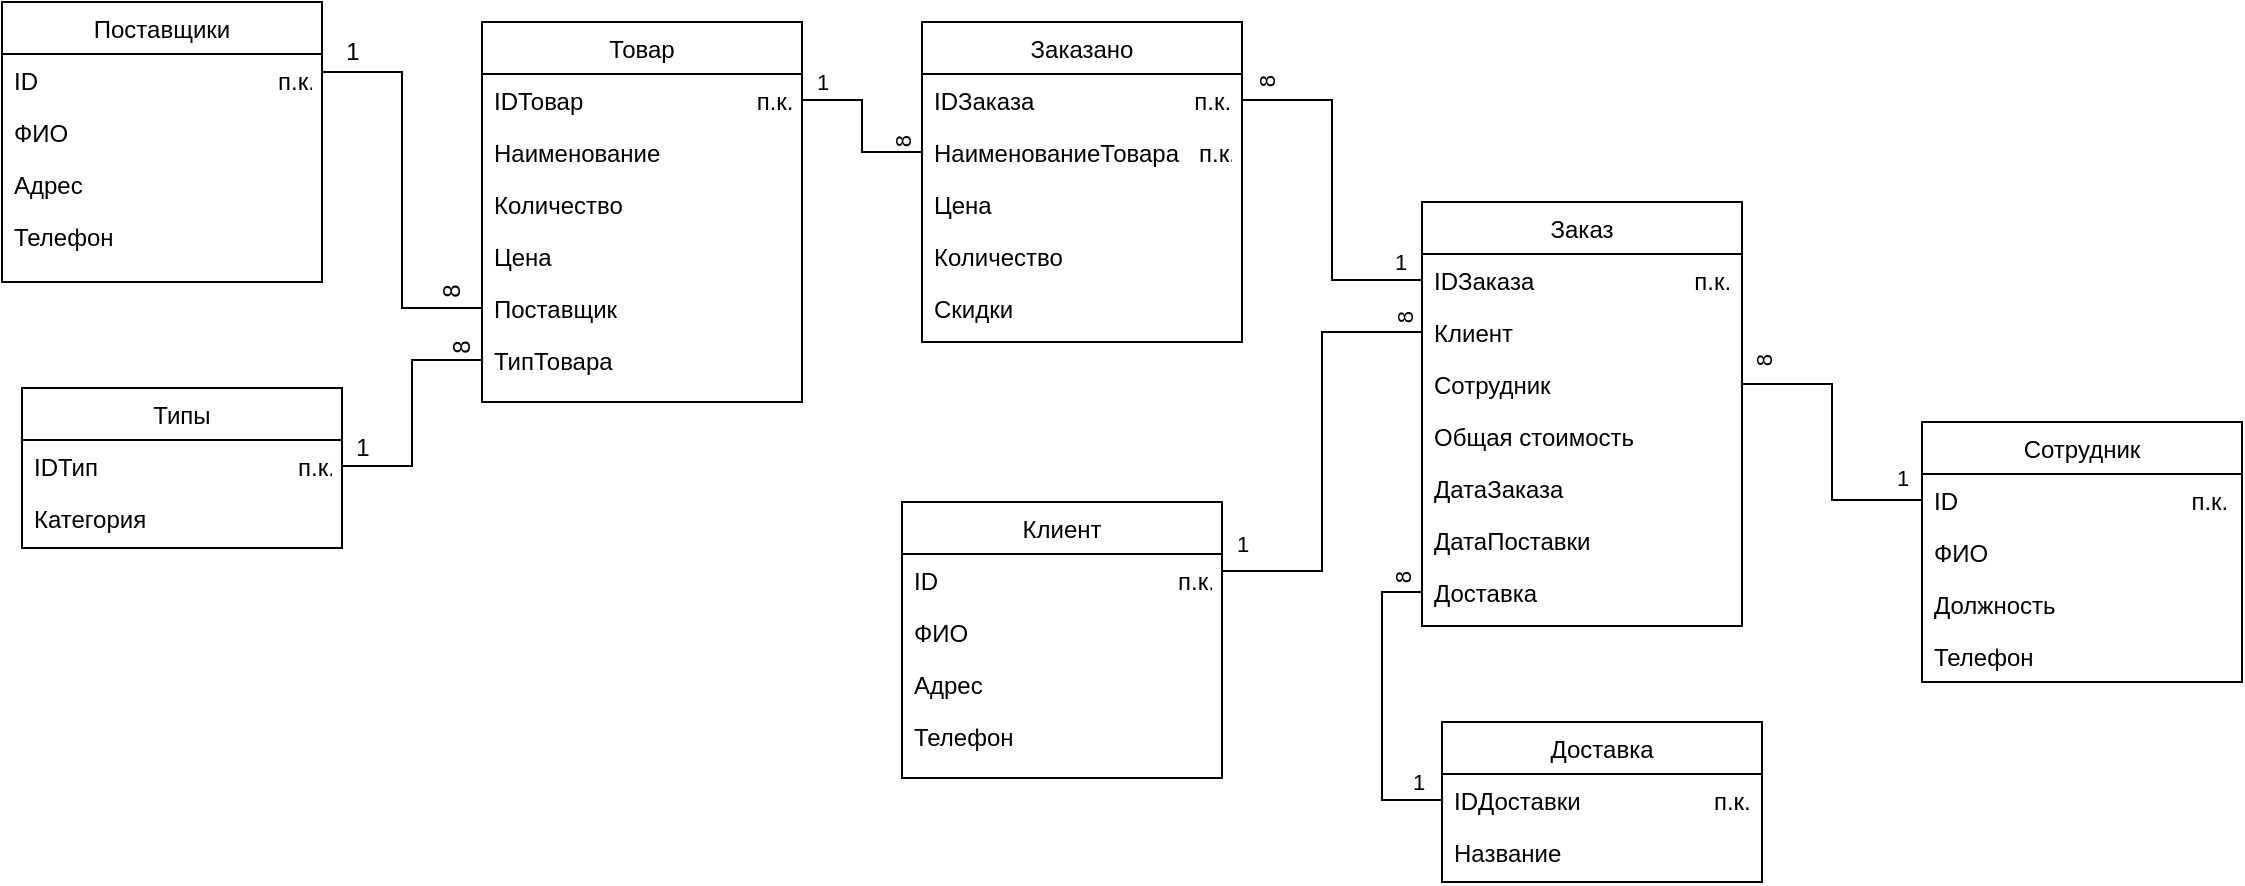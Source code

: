 <mxfile version="24.2.5" type="device">
  <diagram id="C5RBs43oDa-KdzZeNtuy" name="Page-1">
    <mxGraphModel dx="1380" dy="917" grid="1" gridSize="10" guides="1" tooltips="1" connect="1" arrows="1" fold="1" page="1" pageScale="1" pageWidth="1169" pageHeight="827" math="0" shadow="0">
      <root>
        <mxCell id="WIyWlLk6GJQsqaUBKTNV-0" />
        <mxCell id="WIyWlLk6GJQsqaUBKTNV-1" parent="WIyWlLk6GJQsqaUBKTNV-0" />
        <mxCell id="zkfFHV4jXpPFQw0GAbJ--0" value="Заказ" style="swimlane;fontStyle=0;align=center;verticalAlign=top;childLayout=stackLayout;horizontal=1;startSize=26;horizontalStack=0;resizeParent=1;resizeLast=0;collapsible=1;marginBottom=0;rounded=0;shadow=0;strokeWidth=1;" parent="WIyWlLk6GJQsqaUBKTNV-1" vertex="1">
          <mxGeometry x="730" y="320" width="160" height="212" as="geometry">
            <mxRectangle x="230" y="140" width="160" height="26" as="alternateBounds" />
          </mxGeometry>
        </mxCell>
        <mxCell id="zkfFHV4jXpPFQw0GAbJ--1" value="IDЗаказа                        п.к." style="text;align=left;verticalAlign=top;spacingLeft=4;spacingRight=4;overflow=hidden;rotatable=0;points=[[0,0.5],[1,0.5]];portConstraint=eastwest;" parent="zkfFHV4jXpPFQw0GAbJ--0" vertex="1">
          <mxGeometry y="26" width="160" height="26" as="geometry" />
        </mxCell>
        <mxCell id="RuSa-OqGJNI212dfot-0-1" value="Клиент" style="text;align=left;verticalAlign=top;spacingLeft=4;spacingRight=4;overflow=hidden;rotatable=0;points=[[0,0.5],[1,0.5]];portConstraint=eastwest;" parent="zkfFHV4jXpPFQw0GAbJ--0" vertex="1">
          <mxGeometry y="52" width="160" height="26" as="geometry" />
        </mxCell>
        <mxCell id="RuSa-OqGJNI212dfot-0-0" value="Сотрудник" style="text;align=left;verticalAlign=top;spacingLeft=4;spacingRight=4;overflow=hidden;rotatable=0;points=[[0,0.5],[1,0.5]];portConstraint=eastwest;" parent="zkfFHV4jXpPFQw0GAbJ--0" vertex="1">
          <mxGeometry y="78" width="160" height="26" as="geometry" />
        </mxCell>
        <mxCell id="zkfFHV4jXpPFQw0GAbJ--2" value="Общая стоимость" style="text;align=left;verticalAlign=top;spacingLeft=4;spacingRight=4;overflow=hidden;rotatable=0;points=[[0,0.5],[1,0.5]];portConstraint=eastwest;rounded=0;shadow=0;html=0;" parent="zkfFHV4jXpPFQw0GAbJ--0" vertex="1">
          <mxGeometry y="104" width="160" height="26" as="geometry" />
        </mxCell>
        <mxCell id="zkfFHV4jXpPFQw0GAbJ--3" value="ДатаЗаказа" style="text;align=left;verticalAlign=top;spacingLeft=4;spacingRight=4;overflow=hidden;rotatable=0;points=[[0,0.5],[1,0.5]];portConstraint=eastwest;rounded=0;shadow=0;html=0;" parent="zkfFHV4jXpPFQw0GAbJ--0" vertex="1">
          <mxGeometry y="130" width="160" height="26" as="geometry" />
        </mxCell>
        <mxCell id="zkfFHV4jXpPFQw0GAbJ--5" value="ДатаПоставки" style="text;align=left;verticalAlign=top;spacingLeft=4;spacingRight=4;overflow=hidden;rotatable=0;points=[[0,0.5],[1,0.5]];portConstraint=eastwest;" parent="zkfFHV4jXpPFQw0GAbJ--0" vertex="1">
          <mxGeometry y="156" width="160" height="26" as="geometry" />
        </mxCell>
        <mxCell id="BMSu8Nxf8FmbvIN_nZVb-3" value="Доставка" style="text;align=left;verticalAlign=top;spacingLeft=4;spacingRight=4;overflow=hidden;rotatable=0;points=[[0,0.5],[1,0.5]];portConstraint=eastwest;" parent="zkfFHV4jXpPFQw0GAbJ--0" vertex="1">
          <mxGeometry y="182" width="160" height="26" as="geometry" />
        </mxCell>
        <mxCell id="zkfFHV4jXpPFQw0GAbJ--6" value="Клиент" style="swimlane;fontStyle=0;align=center;verticalAlign=top;childLayout=stackLayout;horizontal=1;startSize=26;horizontalStack=0;resizeParent=1;resizeLast=0;collapsible=1;marginBottom=0;rounded=0;shadow=0;strokeWidth=1;" parent="WIyWlLk6GJQsqaUBKTNV-1" vertex="1">
          <mxGeometry x="470" y="470" width="160" height="138" as="geometry">
            <mxRectangle x="130" y="380" width="160" height="26" as="alternateBounds" />
          </mxGeometry>
        </mxCell>
        <mxCell id="zkfFHV4jXpPFQw0GAbJ--7" value="ID                                    п.к." style="text;align=left;verticalAlign=top;spacingLeft=4;spacingRight=4;overflow=hidden;rotatable=0;points=[[0,0.5],[1,0.5]];portConstraint=eastwest;" parent="zkfFHV4jXpPFQw0GAbJ--6" vertex="1">
          <mxGeometry y="26" width="160" height="26" as="geometry" />
        </mxCell>
        <mxCell id="zkfFHV4jXpPFQw0GAbJ--8" value="ФИО" style="text;align=left;verticalAlign=top;spacingLeft=4;spacingRight=4;overflow=hidden;rotatable=0;points=[[0,0.5],[1,0.5]];portConstraint=eastwest;rounded=0;shadow=0;html=0;" parent="zkfFHV4jXpPFQw0GAbJ--6" vertex="1">
          <mxGeometry y="52" width="160" height="26" as="geometry" />
        </mxCell>
        <mxCell id="zkfFHV4jXpPFQw0GAbJ--10" value="Адрес" style="text;align=left;verticalAlign=top;spacingLeft=4;spacingRight=4;overflow=hidden;rotatable=0;points=[[0,0.5],[1,0.5]];portConstraint=eastwest;fontStyle=0" parent="zkfFHV4jXpPFQw0GAbJ--6" vertex="1">
          <mxGeometry y="78" width="160" height="26" as="geometry" />
        </mxCell>
        <mxCell id="zkfFHV4jXpPFQw0GAbJ--11" value="Телефон" style="text;align=left;verticalAlign=top;spacingLeft=4;spacingRight=4;overflow=hidden;rotatable=0;points=[[0,0.5],[1,0.5]];portConstraint=eastwest;" parent="zkfFHV4jXpPFQw0GAbJ--6" vertex="1">
          <mxGeometry y="104" width="160" height="26" as="geometry" />
        </mxCell>
        <mxCell id="zkfFHV4jXpPFQw0GAbJ--13" value="Сотрудник" style="swimlane;fontStyle=0;align=center;verticalAlign=top;childLayout=stackLayout;horizontal=1;startSize=26;horizontalStack=0;resizeParent=1;resizeLast=0;collapsible=1;marginBottom=0;rounded=0;shadow=0;strokeWidth=1;" parent="WIyWlLk6GJQsqaUBKTNV-1" vertex="1">
          <mxGeometry x="980" y="430" width="160" height="130" as="geometry">
            <mxRectangle x="340" y="380" width="170" height="26" as="alternateBounds" />
          </mxGeometry>
        </mxCell>
        <mxCell id="zkfFHV4jXpPFQw0GAbJ--14" value="ID                                   п.к." style="text;align=left;verticalAlign=top;spacingLeft=4;spacingRight=4;overflow=hidden;rotatable=0;points=[[0,0.5],[1,0.5]];portConstraint=eastwest;" parent="zkfFHV4jXpPFQw0GAbJ--13" vertex="1">
          <mxGeometry y="26" width="160" height="26" as="geometry" />
        </mxCell>
        <mxCell id="RuSa-OqGJNI212dfot-0-2" value="ФИО" style="text;align=left;verticalAlign=top;spacingLeft=4;spacingRight=4;overflow=hidden;rotatable=0;points=[[0,0.5],[1,0.5]];portConstraint=eastwest;" parent="zkfFHV4jXpPFQw0GAbJ--13" vertex="1">
          <mxGeometry y="52" width="160" height="26" as="geometry" />
        </mxCell>
        <mxCell id="RuSa-OqGJNI212dfot-0-3" value="Должность" style="text;align=left;verticalAlign=top;spacingLeft=4;spacingRight=4;overflow=hidden;rotatable=0;points=[[0,0.5],[1,0.5]];portConstraint=eastwest;" parent="zkfFHV4jXpPFQw0GAbJ--13" vertex="1">
          <mxGeometry y="78" width="160" height="26" as="geometry" />
        </mxCell>
        <mxCell id="RuSa-OqGJNI212dfot-0-4" value="Телефон" style="text;align=left;verticalAlign=top;spacingLeft=4;spacingRight=4;overflow=hidden;rotatable=0;points=[[0,0.5],[1,0.5]];portConstraint=eastwest;" parent="zkfFHV4jXpPFQw0GAbJ--13" vertex="1">
          <mxGeometry y="104" width="160" height="26" as="geometry" />
        </mxCell>
        <mxCell id="zkfFHV4jXpPFQw0GAbJ--17" value="Товар" style="swimlane;fontStyle=0;align=center;verticalAlign=top;childLayout=stackLayout;horizontal=1;startSize=26;horizontalStack=0;resizeParent=1;resizeLast=0;collapsible=1;marginBottom=0;rounded=0;shadow=0;strokeWidth=1;" parent="WIyWlLk6GJQsqaUBKTNV-1" vertex="1">
          <mxGeometry x="260" y="230" width="160" height="190" as="geometry">
            <mxRectangle x="550" y="140" width="160" height="26" as="alternateBounds" />
          </mxGeometry>
        </mxCell>
        <mxCell id="zkfFHV4jXpPFQw0GAbJ--19" value="IDТовар                          п.к." style="text;align=left;verticalAlign=top;spacingLeft=4;spacingRight=4;overflow=hidden;rotatable=0;points=[[0,0.5],[1,0.5]];portConstraint=eastwest;rounded=0;shadow=0;html=0;" parent="zkfFHV4jXpPFQw0GAbJ--17" vertex="1">
          <mxGeometry y="26" width="160" height="26" as="geometry" />
        </mxCell>
        <mxCell id="RuSa-OqGJNI212dfot-0-13" value="Наименование" style="text;align=left;verticalAlign=top;spacingLeft=4;spacingRight=4;overflow=hidden;rotatable=0;points=[[0,0.5],[1,0.5]];portConstraint=eastwest;rounded=0;shadow=0;html=0;" parent="zkfFHV4jXpPFQw0GAbJ--17" vertex="1">
          <mxGeometry y="52" width="160" height="26" as="geometry" />
        </mxCell>
        <mxCell id="zkfFHV4jXpPFQw0GAbJ--20" value="Количество" style="text;align=left;verticalAlign=top;spacingLeft=4;spacingRight=4;overflow=hidden;rotatable=0;points=[[0,0.5],[1,0.5]];portConstraint=eastwest;rounded=0;shadow=0;html=0;" parent="zkfFHV4jXpPFQw0GAbJ--17" vertex="1">
          <mxGeometry y="78" width="160" height="26" as="geometry" />
        </mxCell>
        <mxCell id="zkfFHV4jXpPFQw0GAbJ--21" value="Цена" style="text;align=left;verticalAlign=top;spacingLeft=4;spacingRight=4;overflow=hidden;rotatable=0;points=[[0,0.5],[1,0.5]];portConstraint=eastwest;rounded=0;shadow=0;html=0;" parent="zkfFHV4jXpPFQw0GAbJ--17" vertex="1">
          <mxGeometry y="104" width="160" height="26" as="geometry" />
        </mxCell>
        <mxCell id="RuSa-OqGJNI212dfot-0-24" value="Поставщик" style="text;align=left;verticalAlign=top;spacingLeft=4;spacingRight=4;overflow=hidden;rotatable=0;points=[[0,0.5],[1,0.5]];portConstraint=eastwest;rounded=0;shadow=0;html=0;" parent="zkfFHV4jXpPFQw0GAbJ--17" vertex="1">
          <mxGeometry y="130" width="160" height="26" as="geometry" />
        </mxCell>
        <mxCell id="BMSu8Nxf8FmbvIN_nZVb-13" value="ТипТовара" style="text;align=left;verticalAlign=top;spacingLeft=4;spacingRight=4;overflow=hidden;rotatable=0;points=[[0,0.5],[1,0.5]];portConstraint=eastwest;rounded=0;shadow=0;html=0;" parent="zkfFHV4jXpPFQw0GAbJ--17" vertex="1">
          <mxGeometry y="156" width="160" height="26" as="geometry" />
        </mxCell>
        <mxCell id="BMSu8Nxf8FmbvIN_nZVb-1" style="edgeStyle=orthogonalEdgeStyle;rounded=0;orthogonalLoop=1;jettySize=auto;html=1;exitX=1;exitY=0.25;exitDx=0;exitDy=0;endArrow=none;endFill=0;" parent="WIyWlLk6GJQsqaUBKTNV-1" source="RuSa-OqGJNI212dfot-0-6" target="RuSa-OqGJNI212dfot-0-24" edge="1">
          <mxGeometry relative="1" as="geometry" />
        </mxCell>
        <mxCell id="RuSa-OqGJNI212dfot-0-6" value="Поставщики" style="swimlane;fontStyle=0;align=center;verticalAlign=top;childLayout=stackLayout;horizontal=1;startSize=26;horizontalStack=0;resizeParent=1;resizeLast=0;collapsible=1;marginBottom=0;rounded=0;shadow=0;strokeWidth=1;" parent="WIyWlLk6GJQsqaUBKTNV-1" vertex="1">
          <mxGeometry x="20" y="220" width="160" height="140" as="geometry">
            <mxRectangle x="130" y="380" width="160" height="26" as="alternateBounds" />
          </mxGeometry>
        </mxCell>
        <mxCell id="RuSa-OqGJNI212dfot-0-7" value="ID                                    п.к." style="text;align=left;verticalAlign=top;spacingLeft=4;spacingRight=4;overflow=hidden;rotatable=0;points=[[0,0.5],[1,0.5]];portConstraint=eastwest;" parent="RuSa-OqGJNI212dfot-0-6" vertex="1">
          <mxGeometry y="26" width="160" height="26" as="geometry" />
        </mxCell>
        <mxCell id="RuSa-OqGJNI212dfot-0-8" value="ФИО" style="text;align=left;verticalAlign=top;spacingLeft=4;spacingRight=4;overflow=hidden;rotatable=0;points=[[0,0.5],[1,0.5]];portConstraint=eastwest;rounded=0;shadow=0;html=0;" parent="RuSa-OqGJNI212dfot-0-6" vertex="1">
          <mxGeometry y="52" width="160" height="26" as="geometry" />
        </mxCell>
        <mxCell id="RuSa-OqGJNI212dfot-0-9" value="Адрес" style="text;align=left;verticalAlign=top;spacingLeft=4;spacingRight=4;overflow=hidden;rotatable=0;points=[[0,0.5],[1,0.5]];portConstraint=eastwest;fontStyle=0" parent="RuSa-OqGJNI212dfot-0-6" vertex="1">
          <mxGeometry y="78" width="160" height="26" as="geometry" />
        </mxCell>
        <mxCell id="RuSa-OqGJNI212dfot-0-10" value="Телефон" style="text;align=left;verticalAlign=top;spacingLeft=4;spacingRight=4;overflow=hidden;rotatable=0;points=[[0,0.5],[1,0.5]];portConstraint=eastwest;" parent="RuSa-OqGJNI212dfot-0-6" vertex="1">
          <mxGeometry y="104" width="160" height="26" as="geometry" />
        </mxCell>
        <mxCell id="RuSa-OqGJNI212dfot-0-15" value="Заказано" style="swimlane;fontStyle=0;align=center;verticalAlign=top;childLayout=stackLayout;horizontal=1;startSize=26;horizontalStack=0;resizeParent=1;resizeLast=0;collapsible=1;marginBottom=0;rounded=0;shadow=0;strokeWidth=1;" parent="WIyWlLk6GJQsqaUBKTNV-1" vertex="1">
          <mxGeometry x="480" y="230" width="160" height="160" as="geometry">
            <mxRectangle x="230" y="140" width="160" height="26" as="alternateBounds" />
          </mxGeometry>
        </mxCell>
        <mxCell id="RuSa-OqGJNI212dfot-0-16" value="IDЗаказа                        п.к." style="text;align=left;verticalAlign=top;spacingLeft=4;spacingRight=4;overflow=hidden;rotatable=0;points=[[0,0.5],[1,0.5]];portConstraint=eastwest;" parent="RuSa-OqGJNI212dfot-0-15" vertex="1">
          <mxGeometry y="26" width="160" height="26" as="geometry" />
        </mxCell>
        <mxCell id="RuSa-OqGJNI212dfot-0-25" value="НаименованиеТовара   п.к." style="text;align=left;verticalAlign=top;spacingLeft=4;spacingRight=4;overflow=hidden;rotatable=0;points=[[0,0.5],[1,0.5]];portConstraint=eastwest;" parent="RuSa-OqGJNI212dfot-0-15" vertex="1">
          <mxGeometry y="52" width="160" height="26" as="geometry" />
        </mxCell>
        <mxCell id="RuSa-OqGJNI212dfot-0-17" value="Цена" style="text;align=left;verticalAlign=top;spacingLeft=4;spacingRight=4;overflow=hidden;rotatable=0;points=[[0,0.5],[1,0.5]];portConstraint=eastwest;rounded=0;shadow=0;html=0;" parent="RuSa-OqGJNI212dfot-0-15" vertex="1">
          <mxGeometry y="78" width="160" height="26" as="geometry" />
        </mxCell>
        <mxCell id="RuSa-OqGJNI212dfot-0-19" value="Количество" style="text;align=left;verticalAlign=top;spacingLeft=4;spacingRight=4;overflow=hidden;rotatable=0;points=[[0,0.5],[1,0.5]];portConstraint=eastwest;" parent="RuSa-OqGJNI212dfot-0-15" vertex="1">
          <mxGeometry y="104" width="160" height="26" as="geometry" />
        </mxCell>
        <mxCell id="RuSa-OqGJNI212dfot-0-20" value="Скидки" style="text;align=left;verticalAlign=top;spacingLeft=4;spacingRight=4;overflow=hidden;rotatable=0;points=[[0,0.5],[1,0.5]];portConstraint=eastwest;" parent="RuSa-OqGJNI212dfot-0-15" vertex="1">
          <mxGeometry y="130" width="160" height="26" as="geometry" />
        </mxCell>
        <mxCell id="RuSa-OqGJNI212dfot-0-22" style="rounded=0;orthogonalLoop=1;jettySize=auto;html=1;exitX=0;exitY=0.5;exitDx=0;exitDy=0;entryX=1;entryY=0.5;entryDx=0;entryDy=0;edgeStyle=orthogonalEdgeStyle;endArrow=none;endFill=0;" parent="WIyWlLk6GJQsqaUBKTNV-1" source="zkfFHV4jXpPFQw0GAbJ--14" target="RuSa-OqGJNI212dfot-0-0" edge="1">
          <mxGeometry relative="1" as="geometry" />
        </mxCell>
        <mxCell id="BMSu8Nxf8FmbvIN_nZVb-30" value="1" style="edgeLabel;html=1;align=center;verticalAlign=middle;resizable=0;points=[];" parent="RuSa-OqGJNI212dfot-0-22" vertex="1" connectable="0">
          <mxGeometry x="-0.864" relative="1" as="geometry">
            <mxPoint y="-11" as="offset" />
          </mxGeometry>
        </mxCell>
        <mxCell id="BMSu8Nxf8FmbvIN_nZVb-31" value="8" style="edgeLabel;html=1;align=center;verticalAlign=middle;resizable=0;points=[];rotation=-90;" parent="RuSa-OqGJNI212dfot-0-22" vertex="1" connectable="0">
          <mxGeometry x="0.86" y="-2" relative="1" as="geometry">
            <mxPoint y="-9" as="offset" />
          </mxGeometry>
        </mxCell>
        <mxCell id="RuSa-OqGJNI212dfot-0-23" style="edgeStyle=orthogonalEdgeStyle;rounded=0;orthogonalLoop=1;jettySize=auto;html=1;entryX=0;entryY=0.5;entryDx=0;entryDy=0;startArrow=none;startFill=0;endArrow=none;endFill=0;exitX=1;exitY=0.25;exitDx=0;exitDy=0;" parent="WIyWlLk6GJQsqaUBKTNV-1" source="zkfFHV4jXpPFQw0GAbJ--6" target="RuSa-OqGJNI212dfot-0-1" edge="1">
          <mxGeometry relative="1" as="geometry">
            <mxPoint x="660.0" y="509" as="sourcePoint" />
          </mxGeometry>
        </mxCell>
        <mxCell id="BMSu8Nxf8FmbvIN_nZVb-25" value="8" style="edgeLabel;html=1;align=center;verticalAlign=middle;resizable=0;points=[];rotation=-90;" parent="RuSa-OqGJNI212dfot-0-23" vertex="1" connectable="0">
          <mxGeometry x="0.918" y="1" relative="1" as="geometry">
            <mxPoint y="-6" as="offset" />
          </mxGeometry>
        </mxCell>
        <mxCell id="BMSu8Nxf8FmbvIN_nZVb-27" value="1" style="edgeLabel;html=1;align=center;verticalAlign=middle;resizable=0;points=[];" parent="RuSa-OqGJNI212dfot-0-23" vertex="1" connectable="0">
          <mxGeometry x="-0.908" relative="1" as="geometry">
            <mxPoint y="-14" as="offset" />
          </mxGeometry>
        </mxCell>
        <mxCell id="BMSu8Nxf8FmbvIN_nZVb-0" style="edgeStyle=orthogonalEdgeStyle;rounded=0;orthogonalLoop=1;jettySize=auto;html=1;exitX=1;exitY=0.5;exitDx=0;exitDy=0;entryX=0;entryY=0.5;entryDx=0;entryDy=0;endArrow=none;endFill=0;" parent="WIyWlLk6GJQsqaUBKTNV-1" source="zkfFHV4jXpPFQw0GAbJ--19" target="RuSa-OqGJNI212dfot-0-25" edge="1">
          <mxGeometry relative="1" as="geometry" />
        </mxCell>
        <mxCell id="BMSu8Nxf8FmbvIN_nZVb-20" value="8" style="edgeLabel;html=1;align=center;verticalAlign=middle;resizable=0;points=[];rotation=-90;" parent="BMSu8Nxf8FmbvIN_nZVb-0" vertex="1" connectable="0">
          <mxGeometry x="0.739" y="6" relative="1" as="geometry">
            <mxPoint x="1" y="1" as="offset" />
          </mxGeometry>
        </mxCell>
        <mxCell id="BMSu8Nxf8FmbvIN_nZVb-21" value="1" style="edgeLabel;html=1;align=center;verticalAlign=middle;resizable=0;points=[];" parent="BMSu8Nxf8FmbvIN_nZVb-0" vertex="1" connectable="0">
          <mxGeometry x="-0.767" y="-2" relative="1" as="geometry">
            <mxPoint y="-11" as="offset" />
          </mxGeometry>
        </mxCell>
        <mxCell id="BMSu8Nxf8FmbvIN_nZVb-2" style="edgeStyle=orthogonalEdgeStyle;rounded=0;orthogonalLoop=1;jettySize=auto;html=1;exitX=1;exitY=0.5;exitDx=0;exitDy=0;entryX=0;entryY=0.5;entryDx=0;entryDy=0;endArrow=none;endFill=0;" parent="WIyWlLk6GJQsqaUBKTNV-1" source="RuSa-OqGJNI212dfot-0-16" target="zkfFHV4jXpPFQw0GAbJ--1" edge="1">
          <mxGeometry relative="1" as="geometry" />
        </mxCell>
        <mxCell id="BMSu8Nxf8FmbvIN_nZVb-22" value="8" style="edgeLabel;html=1;align=center;verticalAlign=middle;resizable=0;points=[];rotation=-90;" parent="BMSu8Nxf8FmbvIN_nZVb-2" vertex="1" connectable="0">
          <mxGeometry x="-0.865" y="3" relative="1" as="geometry">
            <mxPoint y="-6" as="offset" />
          </mxGeometry>
        </mxCell>
        <mxCell id="BMSu8Nxf8FmbvIN_nZVb-24" value="1" style="edgeLabel;html=1;align=center;verticalAlign=middle;resizable=0;points=[];" parent="BMSu8Nxf8FmbvIN_nZVb-2" vertex="1" connectable="0">
          <mxGeometry x="0.872" y="1" relative="1" as="geometry">
            <mxPoint y="-8" as="offset" />
          </mxGeometry>
        </mxCell>
        <mxCell id="BMSu8Nxf8FmbvIN_nZVb-4" value="Доставка" style="swimlane;fontStyle=0;align=center;verticalAlign=top;childLayout=stackLayout;horizontal=1;startSize=26;horizontalStack=0;resizeParent=1;resizeLast=0;collapsible=1;marginBottom=0;rounded=0;shadow=0;strokeWidth=1;" parent="WIyWlLk6GJQsqaUBKTNV-1" vertex="1">
          <mxGeometry x="740" y="580" width="160" height="80" as="geometry">
            <mxRectangle x="340" y="380" width="170" height="26" as="alternateBounds" />
          </mxGeometry>
        </mxCell>
        <mxCell id="BMSu8Nxf8FmbvIN_nZVb-5" value="IDДоставки                    п.к." style="text;align=left;verticalAlign=top;spacingLeft=4;spacingRight=4;overflow=hidden;rotatable=0;points=[[0,0.5],[1,0.5]];portConstraint=eastwest;" parent="BMSu8Nxf8FmbvIN_nZVb-4" vertex="1">
          <mxGeometry y="26" width="160" height="26" as="geometry" />
        </mxCell>
        <mxCell id="BMSu8Nxf8FmbvIN_nZVb-6" value="Название" style="text;align=left;verticalAlign=top;spacingLeft=4;spacingRight=4;overflow=hidden;rotatable=0;points=[[0,0.5],[1,0.5]];portConstraint=eastwest;" parent="BMSu8Nxf8FmbvIN_nZVb-4" vertex="1">
          <mxGeometry y="52" width="160" height="26" as="geometry" />
        </mxCell>
        <mxCell id="BMSu8Nxf8FmbvIN_nZVb-9" style="edgeStyle=orthogonalEdgeStyle;rounded=0;orthogonalLoop=1;jettySize=auto;html=1;entryX=0;entryY=0.5;entryDx=0;entryDy=0;endArrow=none;endFill=0;" parent="WIyWlLk6GJQsqaUBKTNV-1" source="BMSu8Nxf8FmbvIN_nZVb-5" target="BMSu8Nxf8FmbvIN_nZVb-3" edge="1">
          <mxGeometry relative="1" as="geometry">
            <Array as="points">
              <mxPoint x="710" y="619" />
              <mxPoint x="710" y="515" />
            </Array>
          </mxGeometry>
        </mxCell>
        <mxCell id="BMSu8Nxf8FmbvIN_nZVb-28" value="8" style="edgeLabel;html=1;align=center;verticalAlign=middle;resizable=0;points=[];rotation=-90;" parent="BMSu8Nxf8FmbvIN_nZVb-9" vertex="1" connectable="0">
          <mxGeometry x="0.893" y="2" relative="1" as="geometry">
            <mxPoint x="-2" y="-5" as="offset" />
          </mxGeometry>
        </mxCell>
        <mxCell id="BMSu8Nxf8FmbvIN_nZVb-29" value="1" style="edgeLabel;html=1;align=center;verticalAlign=middle;resizable=0;points=[];" parent="BMSu8Nxf8FmbvIN_nZVb-9" vertex="1" connectable="0">
          <mxGeometry x="-0.839" y="-2" relative="1" as="geometry">
            <mxPoint y="-7" as="offset" />
          </mxGeometry>
        </mxCell>
        <mxCell id="BMSu8Nxf8FmbvIN_nZVb-10" value="Типы" style="swimlane;fontStyle=0;align=center;verticalAlign=top;childLayout=stackLayout;horizontal=1;startSize=26;horizontalStack=0;resizeParent=1;resizeLast=0;collapsible=1;marginBottom=0;rounded=0;shadow=0;strokeWidth=1;" parent="WIyWlLk6GJQsqaUBKTNV-1" vertex="1">
          <mxGeometry x="30" y="413" width="160" height="80" as="geometry">
            <mxRectangle x="340" y="380" width="170" height="26" as="alternateBounds" />
          </mxGeometry>
        </mxCell>
        <mxCell id="BMSu8Nxf8FmbvIN_nZVb-11" value="IDТип                              п.к." style="text;align=left;verticalAlign=top;spacingLeft=4;spacingRight=4;overflow=hidden;rotatable=0;points=[[0,0.5],[1,0.5]];portConstraint=eastwest;" parent="BMSu8Nxf8FmbvIN_nZVb-10" vertex="1">
          <mxGeometry y="26" width="160" height="26" as="geometry" />
        </mxCell>
        <mxCell id="BMSu8Nxf8FmbvIN_nZVb-12" value="Категория" style="text;align=left;verticalAlign=top;spacingLeft=4;spacingRight=4;overflow=hidden;rotatable=0;points=[[0,0.5],[1,0.5]];portConstraint=eastwest;" parent="BMSu8Nxf8FmbvIN_nZVb-10" vertex="1">
          <mxGeometry y="52" width="160" height="28" as="geometry" />
        </mxCell>
        <mxCell id="BMSu8Nxf8FmbvIN_nZVb-14" style="edgeStyle=orthogonalEdgeStyle;rounded=0;orthogonalLoop=1;jettySize=auto;html=1;exitX=1;exitY=0.5;exitDx=0;exitDy=0;entryX=0;entryY=0.5;entryDx=0;entryDy=0;endArrow=none;endFill=0;" parent="WIyWlLk6GJQsqaUBKTNV-1" source="BMSu8Nxf8FmbvIN_nZVb-11" target="BMSu8Nxf8FmbvIN_nZVb-13" edge="1">
          <mxGeometry relative="1" as="geometry" />
        </mxCell>
        <mxCell id="BMSu8Nxf8FmbvIN_nZVb-15" value="1" style="text;html=1;align=center;verticalAlign=middle;resizable=0;points=[];autosize=1;strokeColor=none;fillColor=none;" parent="WIyWlLk6GJQsqaUBKTNV-1" vertex="1">
          <mxGeometry x="180" y="230" width="30" height="30" as="geometry" />
        </mxCell>
        <mxCell id="BMSu8Nxf8FmbvIN_nZVb-16" value="8" style="text;html=1;align=center;verticalAlign=middle;resizable=0;points=[];autosize=1;strokeColor=none;fillColor=none;rotation=-90;" parent="WIyWlLk6GJQsqaUBKTNV-1" vertex="1">
          <mxGeometry x="230" y="350" width="30" height="30" as="geometry" />
        </mxCell>
        <mxCell id="BMSu8Nxf8FmbvIN_nZVb-17" value="8" style="text;html=1;align=center;verticalAlign=middle;resizable=0;points=[];autosize=1;strokeColor=none;fillColor=none;rotation=-90;" parent="WIyWlLk6GJQsqaUBKTNV-1" vertex="1">
          <mxGeometry x="235" y="378" width="30" height="30" as="geometry" />
        </mxCell>
        <mxCell id="BMSu8Nxf8FmbvIN_nZVb-18" value="1" style="text;html=1;align=center;verticalAlign=middle;resizable=0;points=[];autosize=1;strokeColor=none;fillColor=none;" parent="WIyWlLk6GJQsqaUBKTNV-1" vertex="1">
          <mxGeometry x="185" y="428" width="30" height="30" as="geometry" />
        </mxCell>
      </root>
    </mxGraphModel>
  </diagram>
</mxfile>
